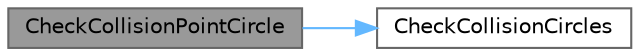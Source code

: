 digraph "CheckCollisionPointCircle"
{
 // LATEX_PDF_SIZE
  bgcolor="transparent";
  edge [fontname=Helvetica,fontsize=10,labelfontname=Helvetica,labelfontsize=10];
  node [fontname=Helvetica,fontsize=10,shape=box,height=0.2,width=0.4];
  rankdir="LR";
  Node1 [id="Node000001",label="CheckCollisionPointCircle",height=0.2,width=0.4,color="gray40", fillcolor="grey60", style="filled", fontcolor="black",tooltip=" "];
  Node1 -> Node2 [id="edge2_Node000001_Node000002",color="steelblue1",style="solid",tooltip=" "];
  Node2 [id="Node000002",label="CheckCollisionCircles",height=0.2,width=0.4,color="grey40", fillcolor="white", style="filled",URL="$_classes_2lib_2rshapes_8c.html#a0888336b916dc28b0281c04f89e6fe47",tooltip=" "];
}
